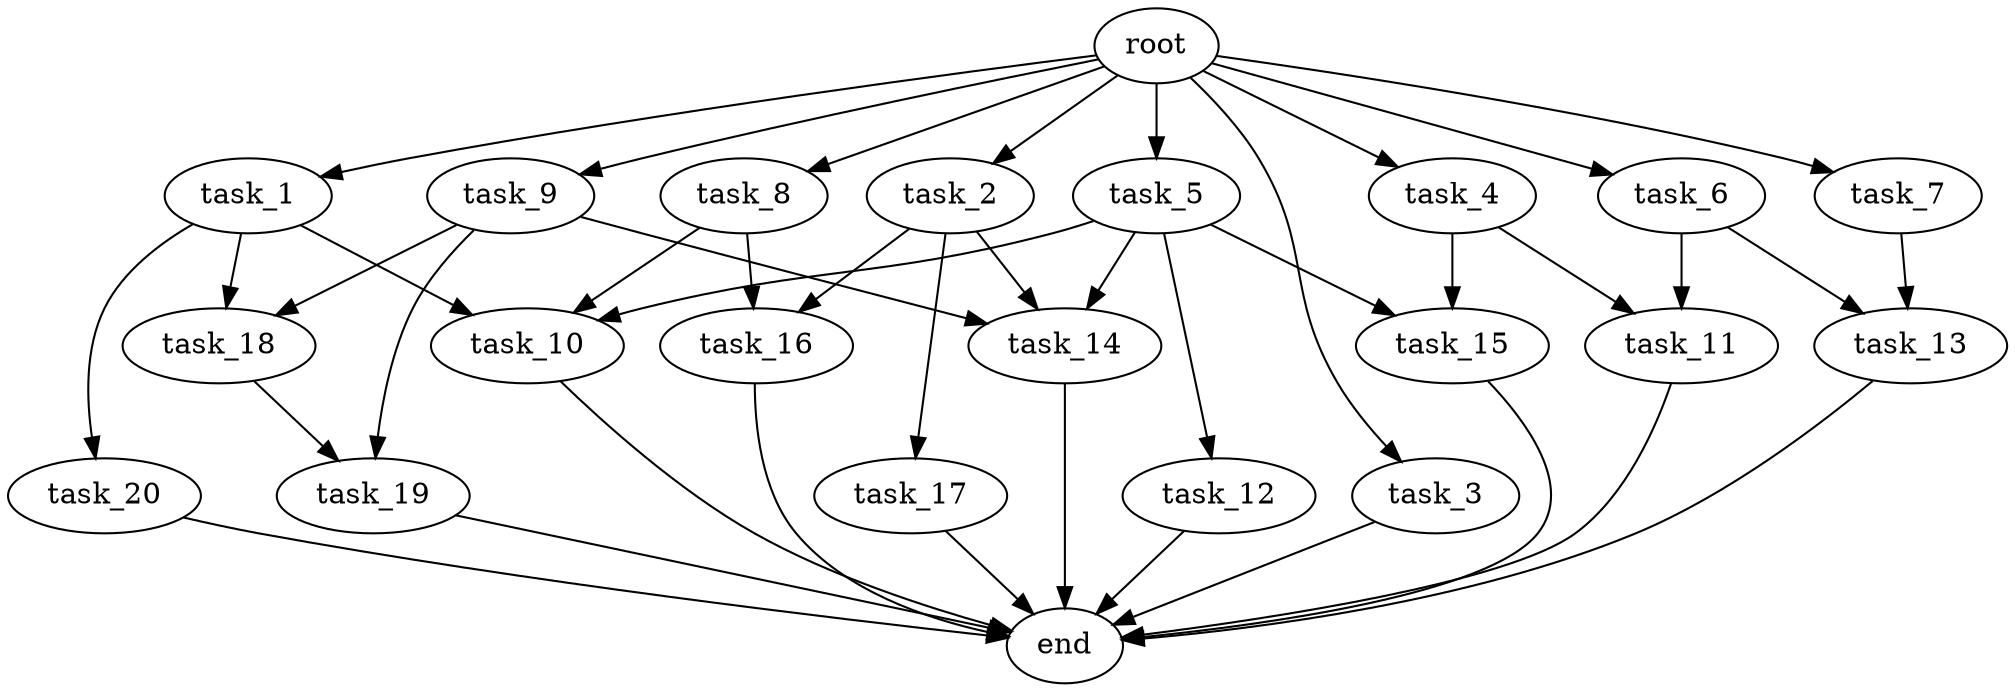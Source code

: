 digraph G {
  root [size="0.000000e+00"];
  task_1 [size="6.474152e+10"];
  task_2 [size="6.777275e+10"];
  task_3 [size="2.691567e+10"];
  task_4 [size="4.095662e+10"];
  task_5 [size="2.015035e+09"];
  task_6 [size="7.803256e+10"];
  task_7 [size="7.675960e+10"];
  task_8 [size="8.997096e+08"];
  task_9 [size="9.115243e+10"];
  task_10 [size="6.474068e+10"];
  task_11 [size="6.011818e+10"];
  task_12 [size="8.562881e+08"];
  task_13 [size="2.524652e+10"];
  task_14 [size="8.051051e+10"];
  task_15 [size="3.055292e+10"];
  task_16 [size="9.670277e+10"];
  task_17 [size="6.427760e+10"];
  task_18 [size="4.238644e+10"];
  task_19 [size="3.765378e+10"];
  task_20 [size="3.487743e+10"];
  end [size="0.000000e+00"];

  root -> task_1 [size="1.000000e-12"];
  root -> task_2 [size="1.000000e-12"];
  root -> task_3 [size="1.000000e-12"];
  root -> task_4 [size="1.000000e-12"];
  root -> task_5 [size="1.000000e-12"];
  root -> task_6 [size="1.000000e-12"];
  root -> task_7 [size="1.000000e-12"];
  root -> task_8 [size="1.000000e-12"];
  root -> task_9 [size="1.000000e-12"];
  task_1 -> task_10 [size="2.158023e+08"];
  task_1 -> task_18 [size="2.119322e+08"];
  task_1 -> task_20 [size="3.487743e+08"];
  task_2 -> task_14 [size="2.683684e+08"];
  task_2 -> task_16 [size="4.835139e+08"];
  task_2 -> task_17 [size="6.427760e+08"];
  task_3 -> end [size="1.000000e-12"];
  task_4 -> task_11 [size="3.005909e+08"];
  task_4 -> task_15 [size="1.527646e+08"];
  task_5 -> task_10 [size="2.158023e+08"];
  task_5 -> task_12 [size="8.562881e+06"];
  task_5 -> task_14 [size="2.683684e+08"];
  task_5 -> task_15 [size="1.527646e+08"];
  task_6 -> task_11 [size="3.005909e+08"];
  task_6 -> task_13 [size="1.262326e+08"];
  task_7 -> task_13 [size="1.262326e+08"];
  task_8 -> task_10 [size="2.158023e+08"];
  task_8 -> task_16 [size="4.835139e+08"];
  task_9 -> task_14 [size="2.683684e+08"];
  task_9 -> task_18 [size="2.119322e+08"];
  task_9 -> task_19 [size="1.882689e+08"];
  task_10 -> end [size="1.000000e-12"];
  task_11 -> end [size="1.000000e-12"];
  task_12 -> end [size="1.000000e-12"];
  task_13 -> end [size="1.000000e-12"];
  task_14 -> end [size="1.000000e-12"];
  task_15 -> end [size="1.000000e-12"];
  task_16 -> end [size="1.000000e-12"];
  task_17 -> end [size="1.000000e-12"];
  task_18 -> task_19 [size="1.882689e+08"];
  task_19 -> end [size="1.000000e-12"];
  task_20 -> end [size="1.000000e-12"];
}
